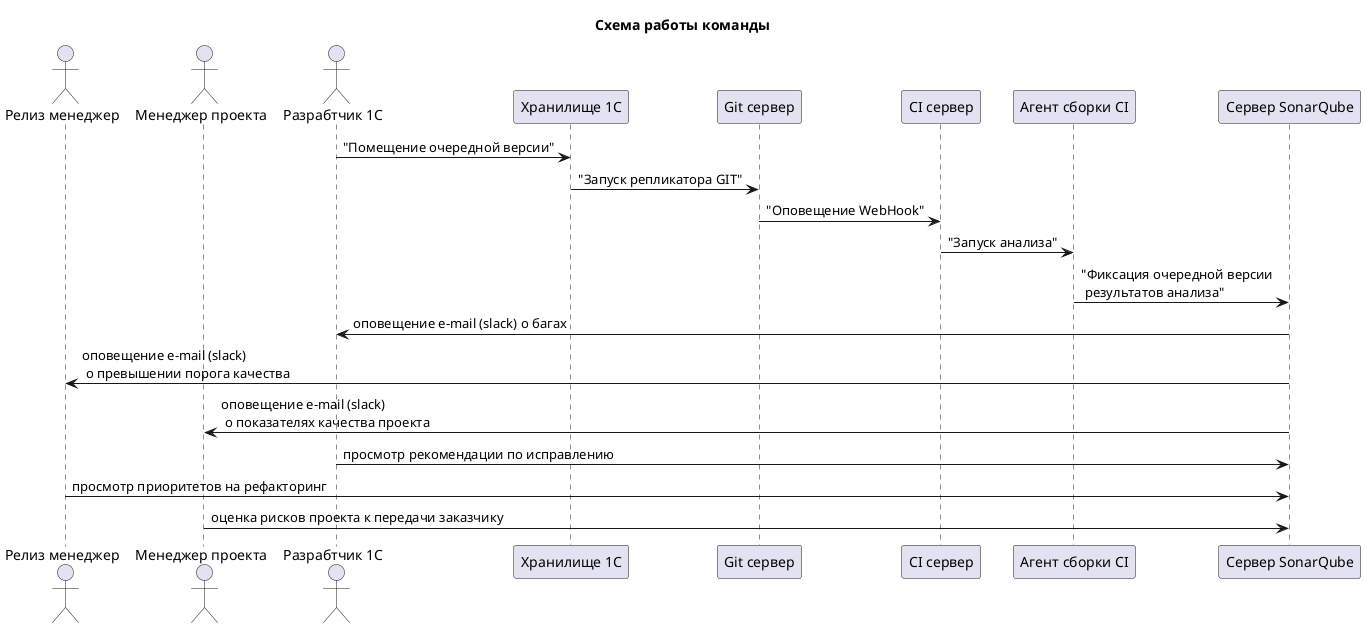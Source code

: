 @startuml

title Схема работы команды

actor "Релиз менеджер"
actor "Менеджер проекта"
actor "Разрабтчик 1С"

"Разрабтчик 1С" -> "Хранилище 1С" : "Помещение очередной версии"
"Хранилище 1С" -> "Git сервер" : "Запуск репликатора GIT"
"Git сервер" -> "CI сервер": "Оповещение WebHook"
"CI сервер" -> "Агент сборки CI": "Запуск анализа"
"Агент сборки CI" -> "Сервер SonarQube": "Фиксация очередной версии\n результатов анализа"
"Сервер SonarQube" -> "Разрабтчик 1С": оповещение e-mail (slack) о багах
"Сервер SonarQube" -> "Релиз менеджер": оповещение e-mail (slack)\n о превышении порога качества
"Сервер SonarQube" -> "Менеджер проекта": оповещение e-mail (slack)\n о показателях качества проекта
"Разрабтчик 1С" -> "Сервер SonarQube": просмотр рекомендации по исправлению
"Релиз менеджер" -> "Сервер SonarQube": просмотр приоритетов на рефакторинг
"Менеджер проекта" -> "Сервер SonarQube": оценка рисков проекта к передачи заказчику

@enduml
